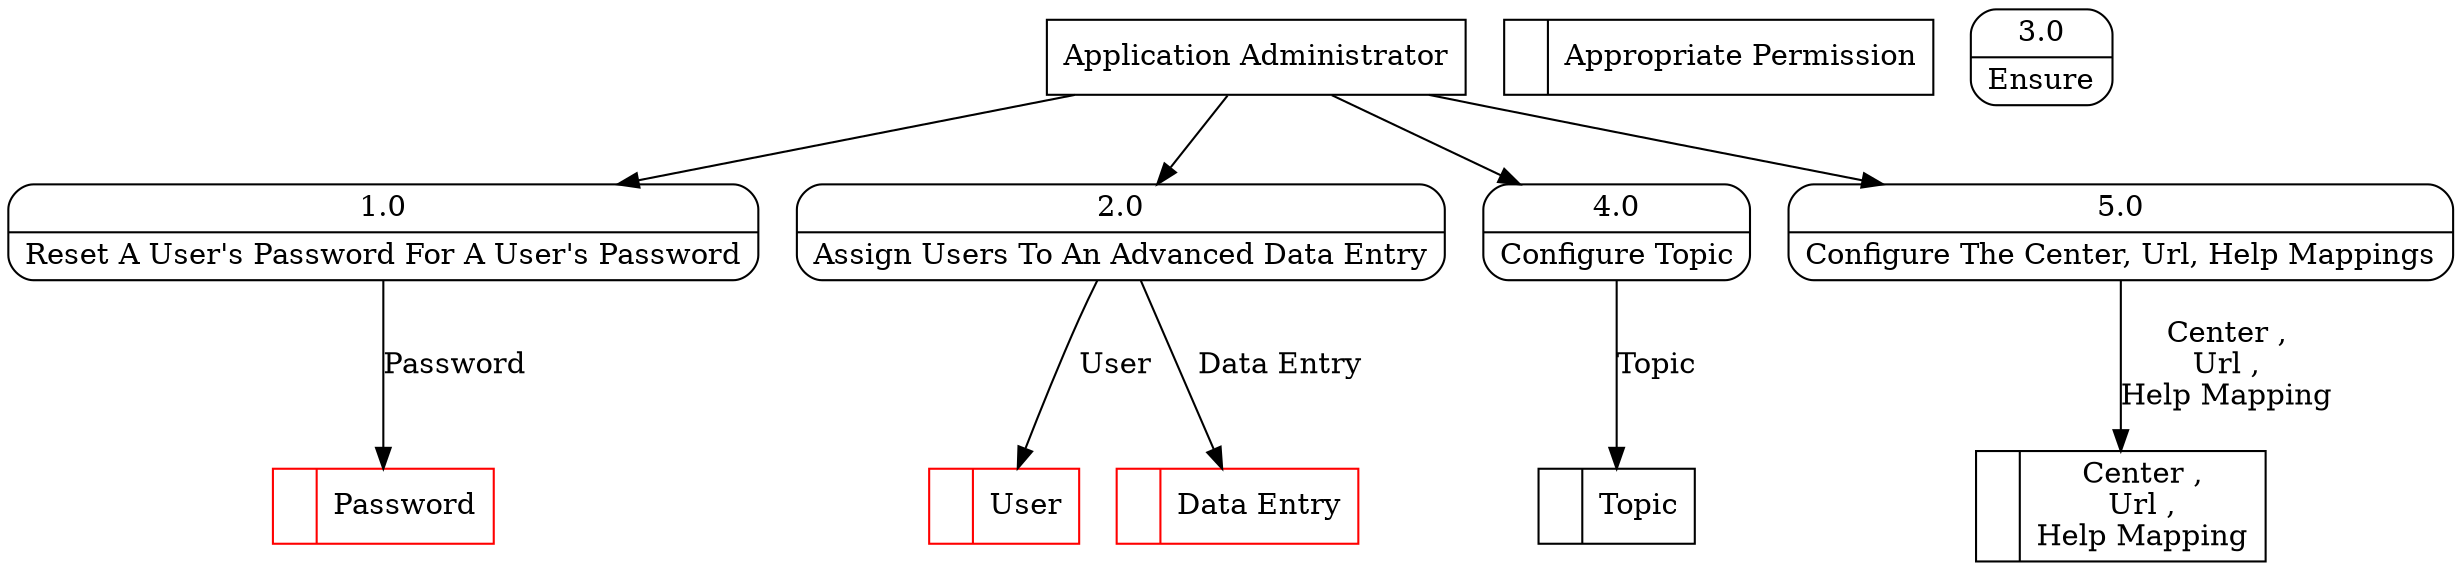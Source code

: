 digraph dfd2{ 
node[shape=record]
200 [label="<f0>  |<f1> User " color=red];
201 [label="<f0>  |<f1> Password " color=red];
202 [label="<f0>  |<f1> Appropriate Permission " ];
203 [label="<f0>  |<f1> Topic " ];
204 [label="<f0>  |<f1> Center ,\nUrl ,\nHelp Mapping " ];
205 [label="<f0>  |<f1> Data Entry " color=red];
206 [label="Application Administrator" shape=box];
207 [label="{<f0> 1.0|<f1> Reset A User's Password For A User's Password }" shape=Mrecord];
208 [label="{<f0> 2.0|<f1> Assign Users To An Advanced Data Entry }" shape=Mrecord];
209 [label="{<f0> 3.0|<f1> Ensure }" shape=Mrecord];
210 [label="{<f0> 4.0|<f1> Configure Topic }" shape=Mrecord];
211 [label="{<f0> 5.0|<f1> Configure The Center, Url, Help Mappings }" shape=Mrecord];
206 -> 207
206 -> 208
206 -> 210
206 -> 211
207 -> 201 [label="Password"]
208 -> 205 [label="Data Entry"]
208 -> 200 [label="User"]
210 -> 203 [label="Topic"]
211 -> 204 [label="Center ,\nUrl ,\nHelp Mapping"]
}